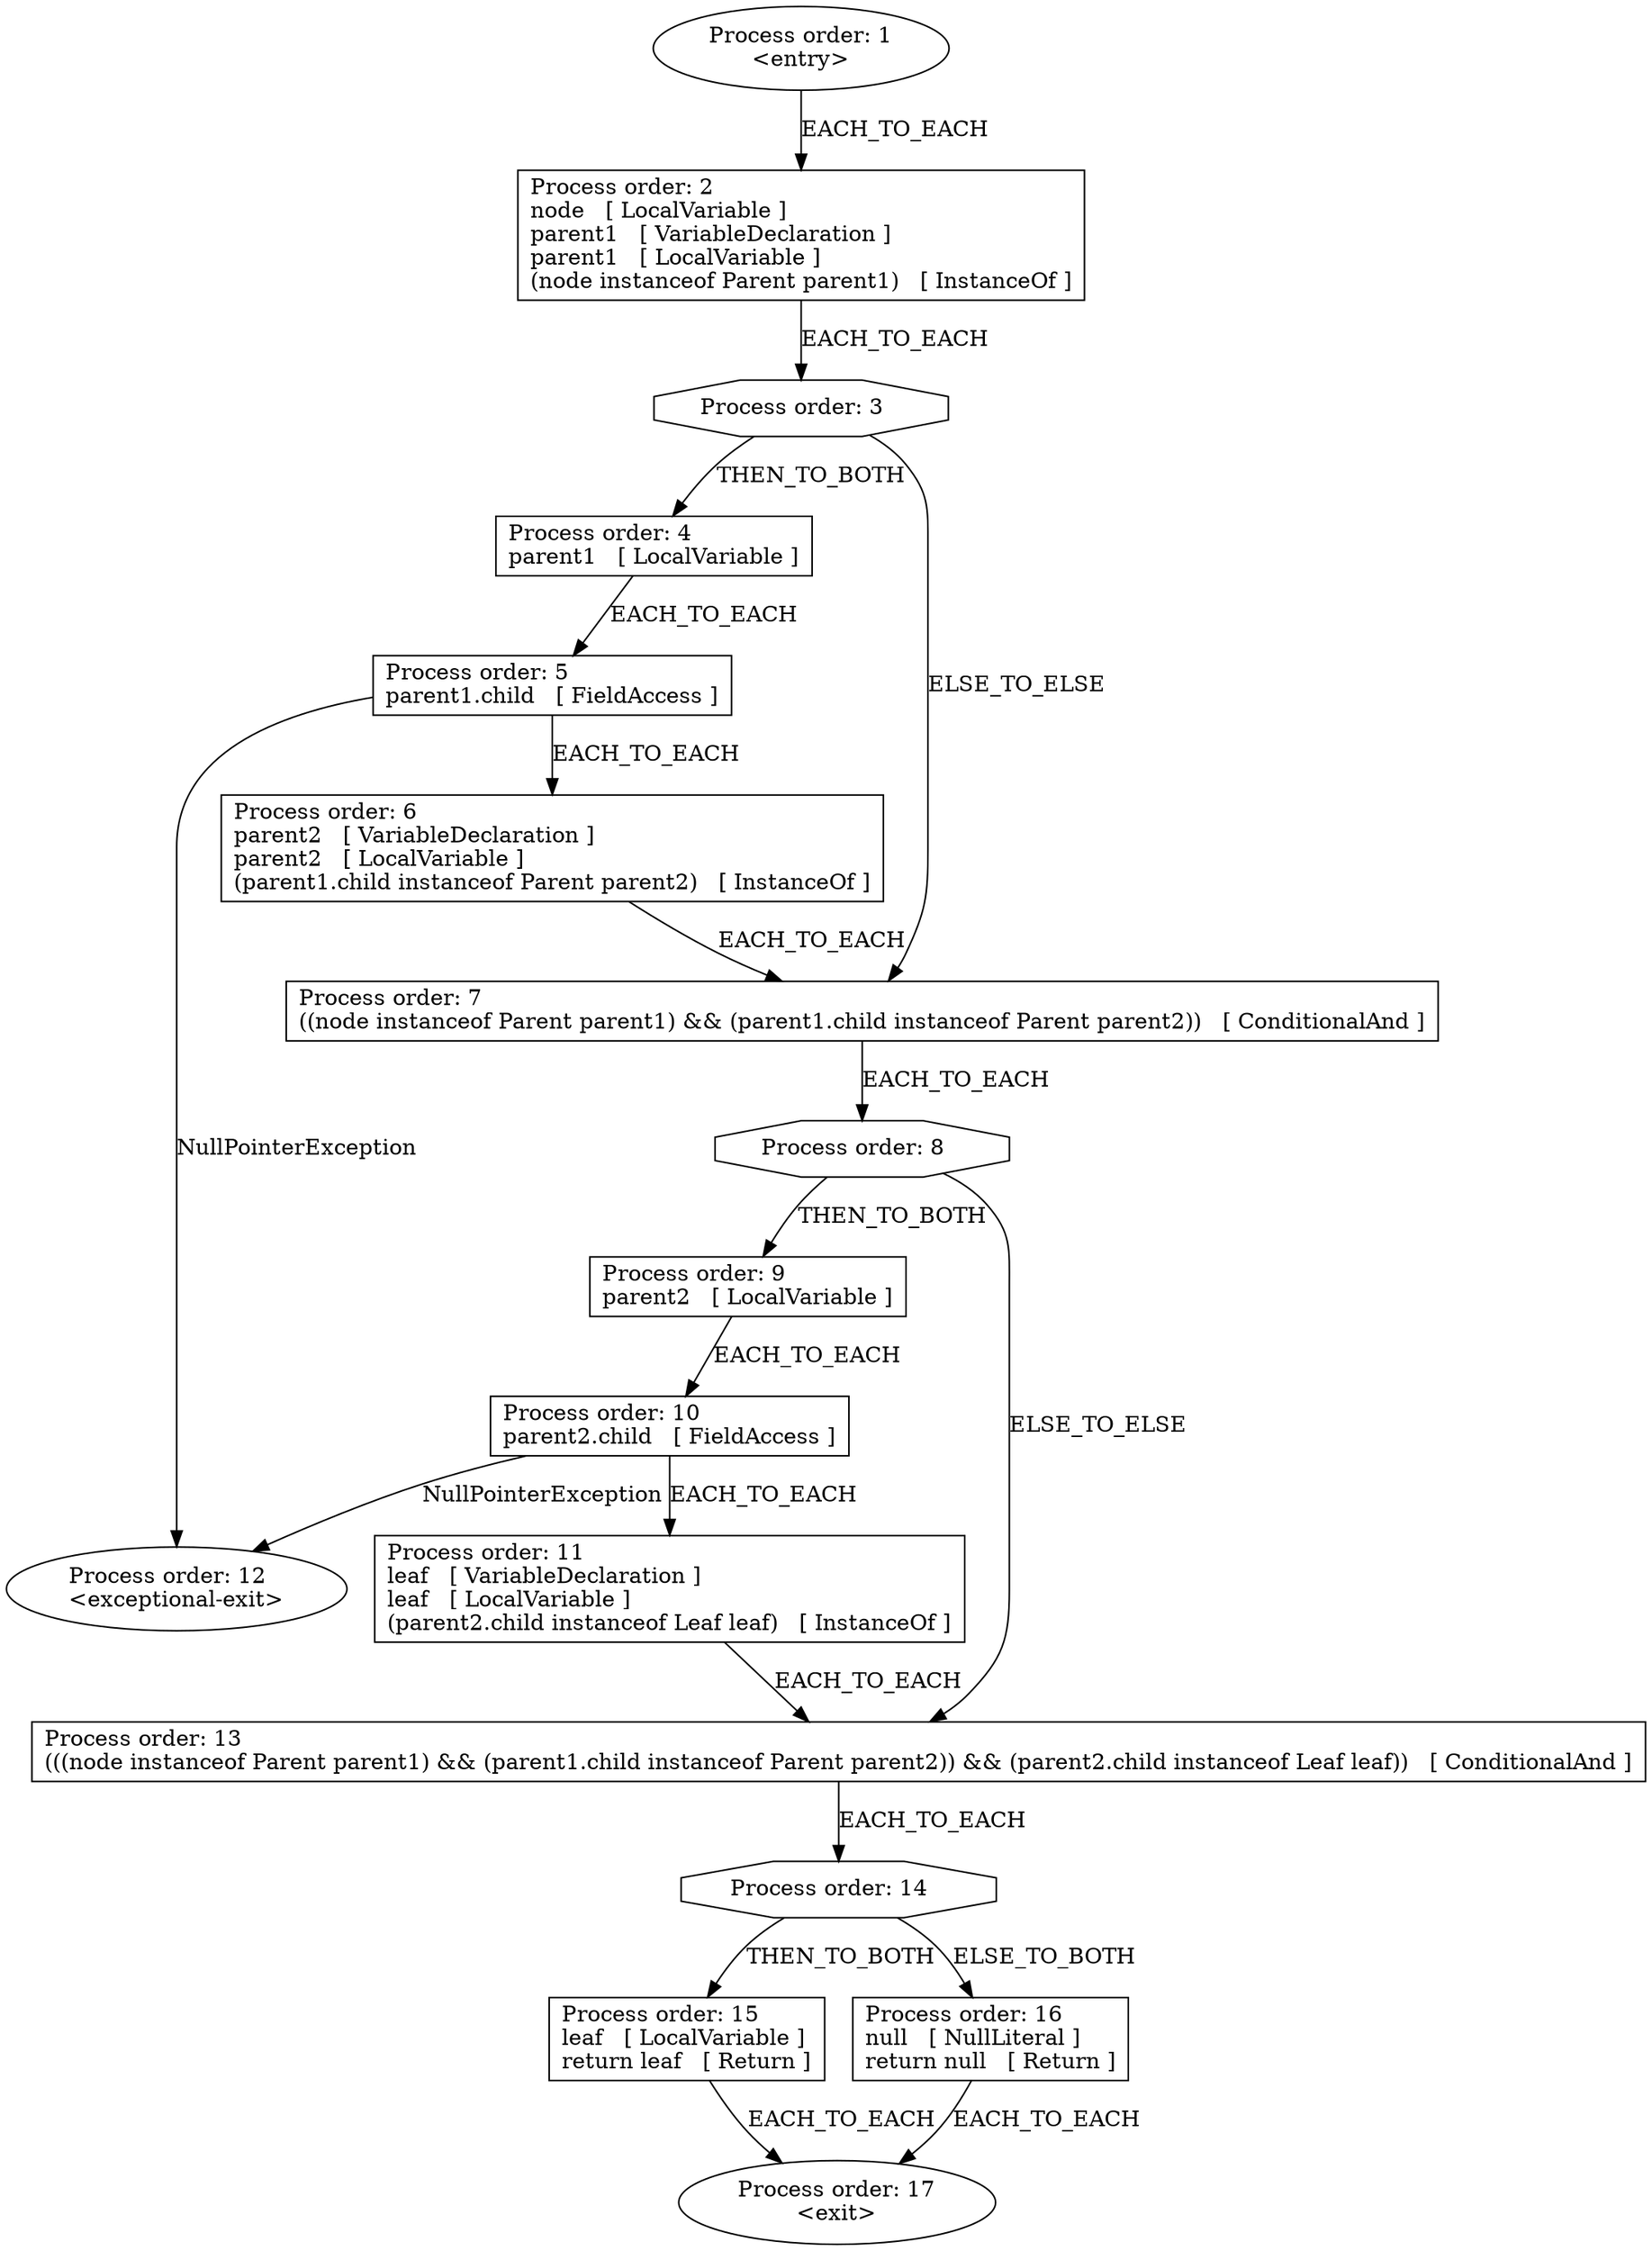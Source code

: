 digraph {
    2 -> 3 [label="EACH_TO_EACH"];
    3 -> 4 [label="EACH_TO_EACH"];
    4 -> 8 [label="THEN_TO_BOTH"];
    4 -> 11 [label="ELSE_TO_ELSE"];
    8 -> 9 [label="EACH_TO_EACH"];
    11 -> 12 [label="EACH_TO_EACH"];
    9 -> 10 [label="EACH_TO_EACH"];
    9 -> 1 [label="NullPointerException"];
    12 -> 16 [label="THEN_TO_BOTH"];
    12 -> 19 [label="ELSE_TO_ELSE"];
    10 -> 11 [label="EACH_TO_EACH"];
    16 -> 17 [label="EACH_TO_EACH"];
    19 -> 20 [label="EACH_TO_EACH"];
    17 -> 18 [label="EACH_TO_EACH"];
    17 -> 1 [label="NullPointerException"];
    20 -> 24 [label="THEN_TO_BOTH"];
    20 -> 27 [label="ELSE_TO_BOTH"];
    18 -> 19 [label="EACH_TO_EACH"];
    24 -> 0 [label="EACH_TO_EACH"];
    27 -> 0 [label="EACH_TO_EACH"];

    2 [shape=oval label="Process order: 1\l<entry>"];
    3 [shape=rectangle label="Process order: 2\lnode   [ LocalVariable ]\lparent1   [ VariableDeclaration ]\lparent1   [ LocalVariable ]\l(node instanceof Parent parent1)   [ InstanceOf ]"];
    4 [shape=polygon sides=8 label="Process order: 3\l"];
    8 [shape=rectangle label="Process order: 4\lparent1   [ LocalVariable ]"];
    11 [shape=rectangle label="Process order: 7\l((node instanceof Parent parent1) && (parent1.child instanceof Parent parent2))   [ ConditionalAnd ]"];
    9 [shape=rectangle label="Process order: 5\lparent1.child   [ FieldAccess ]"];
    12 [shape=polygon sides=8 label="Process order: 8\l"];
    10 [shape=rectangle label="Process order: 6\lparent2   [ VariableDeclaration ]\lparent2   [ LocalVariable ]\l(parent1.child instanceof Parent parent2)   [ InstanceOf ]"];
    1 [shape=oval label="Process order: 12\l<exceptional-exit>"];
    16 [shape=rectangle label="Process order: 9\lparent2   [ LocalVariable ]"];
    19 [shape=rectangle label="Process order: 13\l(((node instanceof Parent parent1) && (parent1.child instanceof Parent parent2)) && (parent2.child instanceof Leaf leaf))   [ ConditionalAnd ]"];
    17 [shape=rectangle label="Process order: 10\lparent2.child   [ FieldAccess ]"];
    20 [shape=polygon sides=8 label="Process order: 14\l"];
    18 [shape=rectangle label="Process order: 11\lleaf   [ VariableDeclaration ]\lleaf   [ LocalVariable ]\l(parent2.child instanceof Leaf leaf)   [ InstanceOf ]"];
    24 [shape=rectangle label="Process order: 15\lleaf   [ LocalVariable ]\lreturn leaf   [ Return ]"];
    27 [shape=rectangle label="Process order: 16\lnull   [ NullLiteral ]\lreturn null   [ Return ]"];
    0 [shape=oval label="Process order: 17\l<exit>"];
}